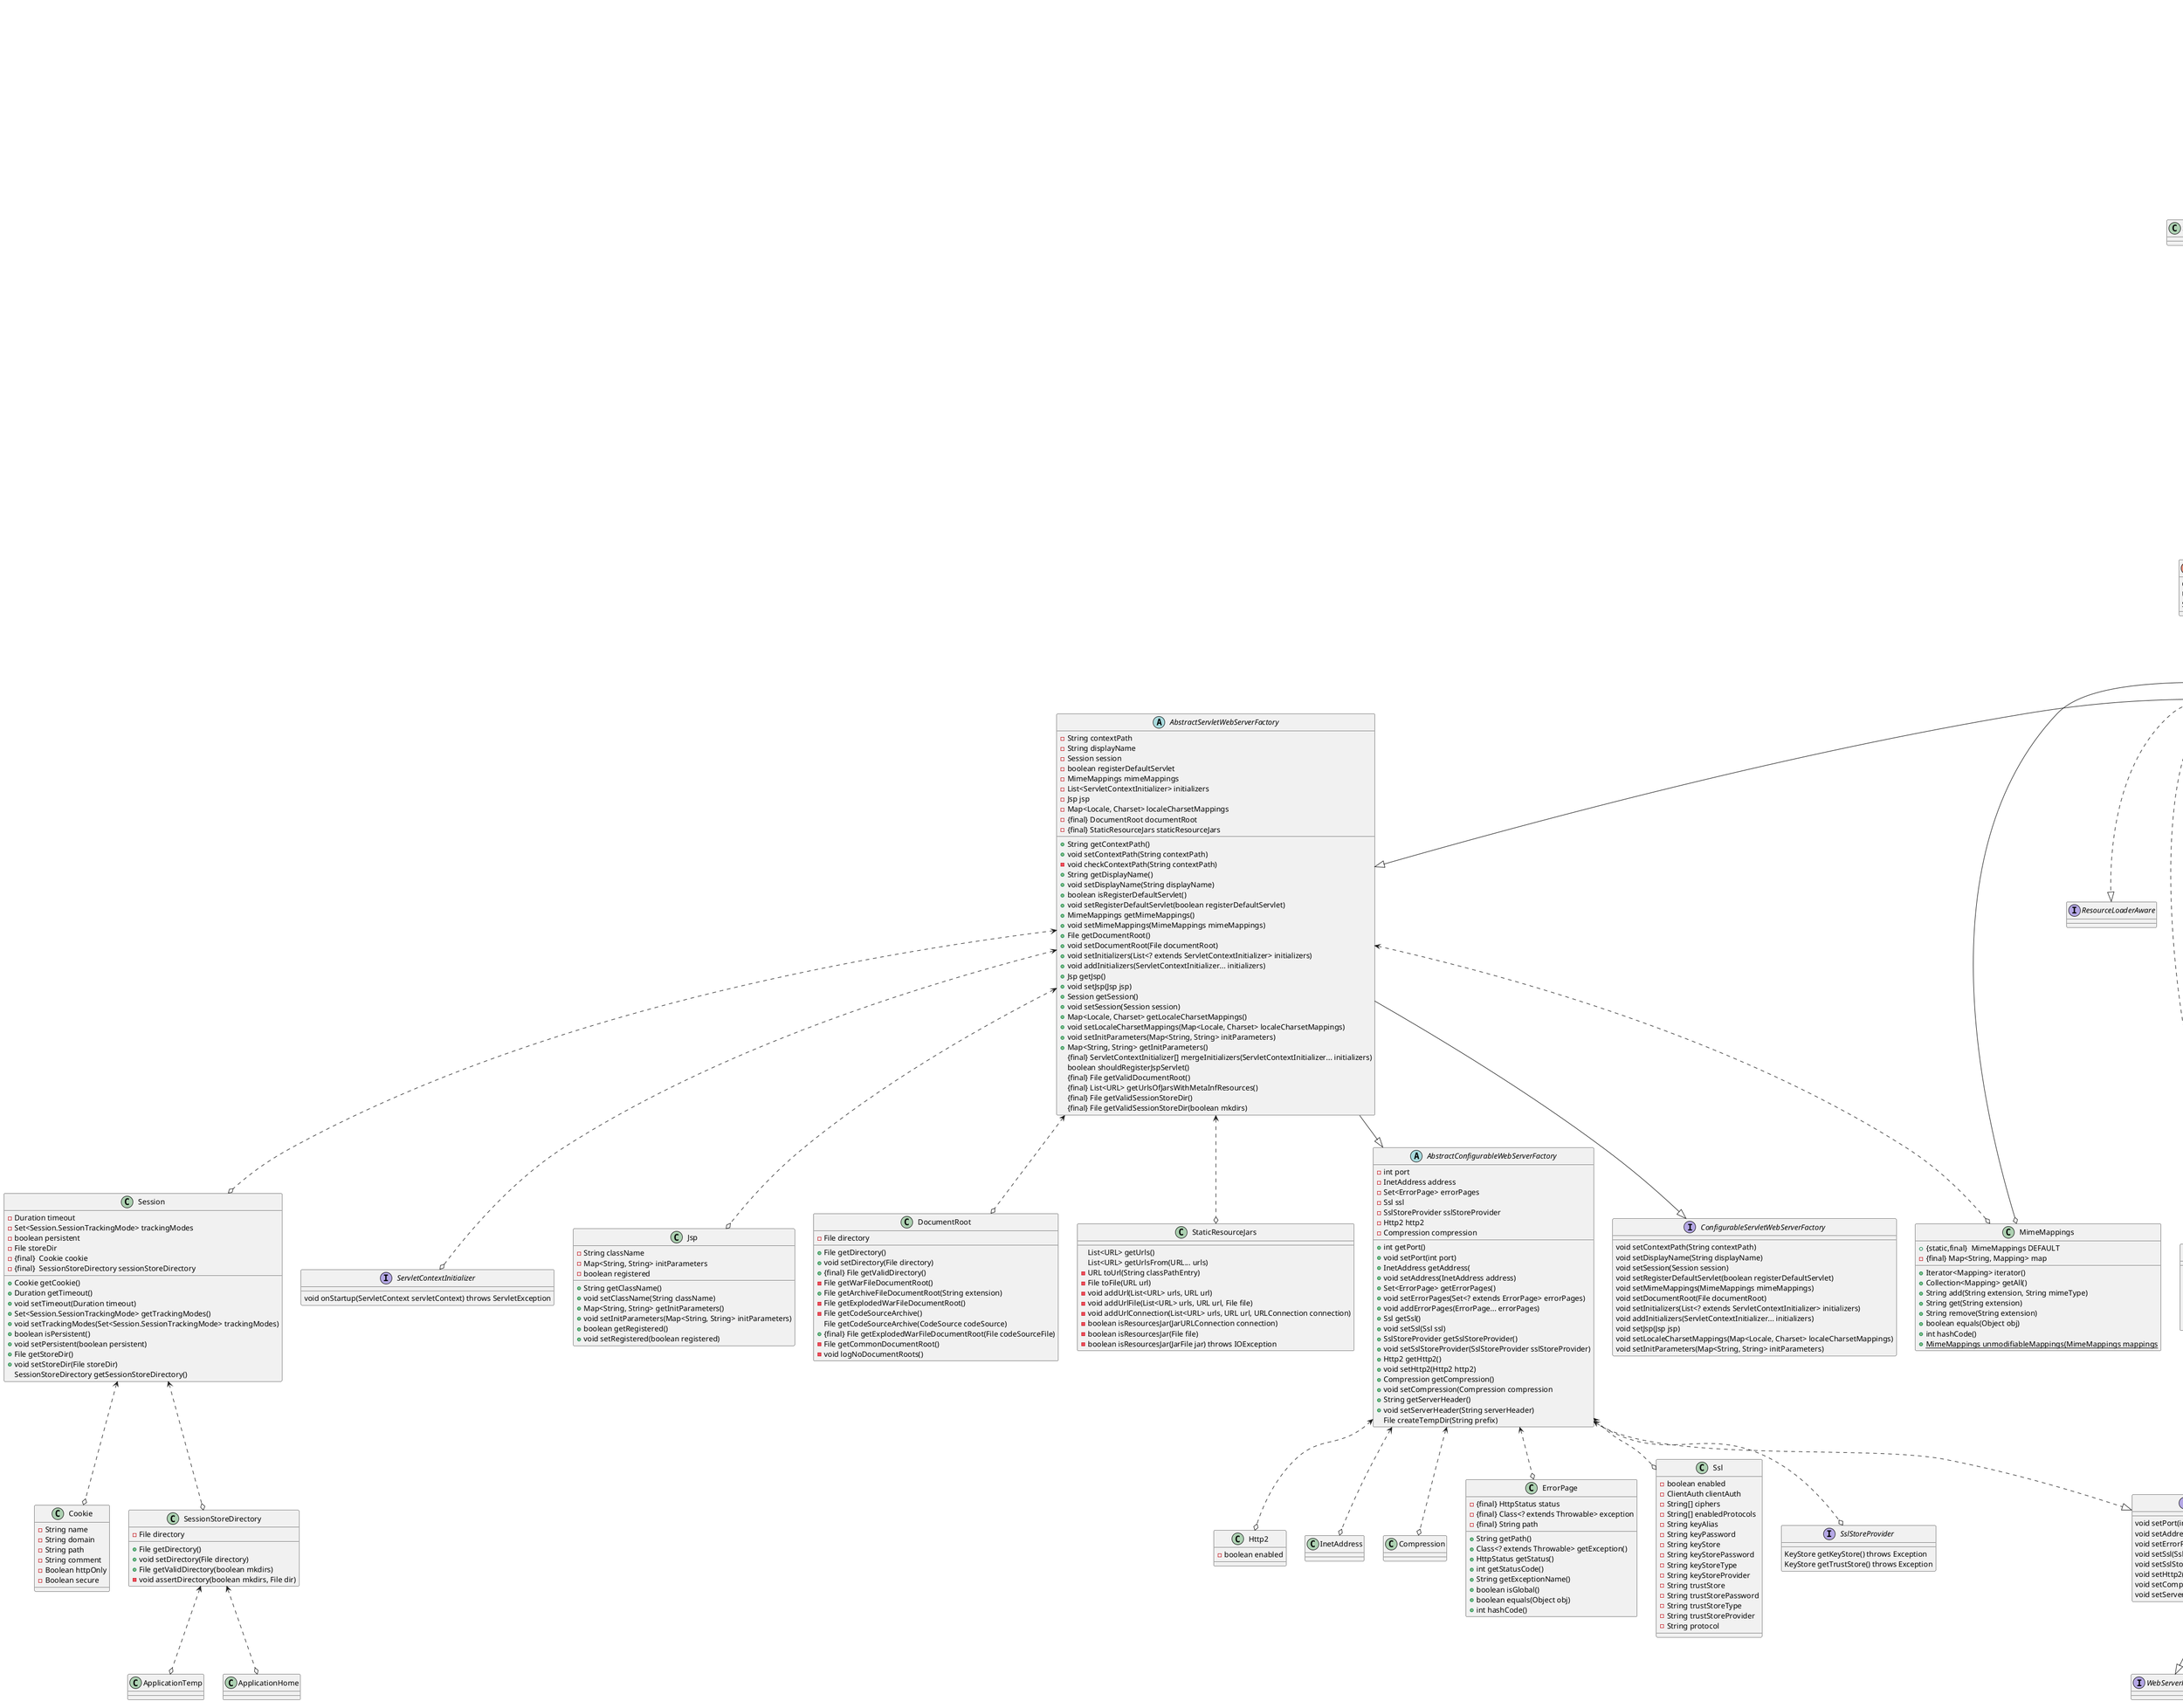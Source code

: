 @startuml

class TomcatServletWebServerFactory{
    - {static,final} Charset DEFAULT_CHARSET
    - {static,final} Set<Class<?>> NO_CLASSES
    + {static,final} String DEFAULT_PROTOCOL
    - File baseDirectory
    - List<Valve> engineValves
    - List<Valve> contextValves
    - List<LifecycleListener> contextLifecycleListeners
    - List<TomcatContextCustomizer> tomcatContextCustomizers
    - List<TomcatConnectorCustomizer> tomcatConnectorCustomizers
    - List<Connector> additionalTomcatConnectors
    - ResourceLoader resourceLoader
    - String protocol
    - Set<String> tldSkipPatterns
    - Charset uriEncoding
    - int backgroundProcessorDelay
    + WebServer getWebServer(ServletContextInitializer... initializers);
}
abstract class AbstractServletWebServerFactory{
    - String contextPath
    - String displayName
    - Session session
    - boolean registerDefaultServlet
    - MimeMappings mimeMappings
    - List<ServletContextInitializer> initializers
    - Jsp jsp
    - Map<Locale, Charset> localeCharsetMappings
    - {final} DocumentRoot documentRoot
    - {final} StaticResourceJars staticResourceJars
    + String getContextPath()
    + void setContextPath(String contextPath)
    - void checkContextPath(String contextPath)
    + String getDisplayName()
    + void setDisplayName(String displayName)
    + boolean isRegisterDefaultServlet()
    + void setRegisterDefaultServlet(boolean registerDefaultServlet)
    + MimeMappings getMimeMappings()
    + void setMimeMappings(MimeMappings mimeMappings)
    + File getDocumentRoot()
    + void setDocumentRoot(File documentRoot)
    + void setInitializers(List<? extends ServletContextInitializer> initializers)
    + void addInitializers(ServletContextInitializer... initializers)
    + Jsp getJsp()
    + void setJsp(Jsp jsp)
    + Session getSession()
    + void setSession(Session session)
    + Map<Locale, Charset> getLocaleCharsetMappings()
    + void setLocaleCharsetMappings(Map<Locale, Charset> localeCharsetMappings)
    + void setInitParameters(Map<String, String> initParameters)
    + Map<String, String> getInitParameters()
      {final} ServletContextInitializer[] mergeInitializers(ServletContextInitializer... initializers)
      boolean shouldRegisterJspServlet()
      {final} File getValidDocumentRoot()
      {final} List<URL> getUrlsOfJarsWithMetaInfResources()
      {final} File getValidSessionStoreDir()
      {final} File getValidSessionStoreDir(boolean mkdirs)
}
class SessionConfiguringInitializer{

}
abstract class AbstractConfigurableWebServerFactory{
  - int port
  - InetAddress address
  - Set<ErrorPage> errorPages
  - Ssl ssl
  - SslStoreProvider sslStoreProvider
  - Http2 http2
  - Compression compression
  + int getPort()
  + void setPort(int port)
  + InetAddress getAddress(
  + void setAddress(InetAddress address)
  + Set<ErrorPage> getErrorPages()
  + void setErrorPages(Set<? extends ErrorPage> errorPages)
  + void addErrorPages(ErrorPage... errorPages)
  + Ssl getSsl()
  + void setSsl(Ssl ssl)
  + SslStoreProvider getSslStoreProvider()
  + void setSslStoreProvider(SslStoreProvider sslStoreProvider)
  + Http2 getHttp2()
  + void setHttp2(Http2 http2)
  + Compression getCompression()
  + void setCompression(Compression compression
  + String getServerHeader()
  + void setServerHeader(String serverHeader)
    File createTempDir(String prefix)
}
interface ConfigurableTomcatWebServerFactory{
    void setBaseDirectory(File baseDirectory)
    void setBackgroundProcessorDelay(int delay)
    void addEngineValves(Valve... engineValves)
    void addConnectorCustomizers(TomcatConnectorCustomizer... tomcatConnectorCustomizers)
    void addContextCustomizers(TomcatContextCustomizer... tomcatContextCustomizers)
    void setUriEncoding(Charset uriEncoding)
}
interface ResourceLoaderAware{
}
interface ConfigurableServletWebServerFactory{
     void setContextPath(String contextPath)
     void setDisplayName(String displayName)
     void setSession(Session session)
     void setRegisterDefaultServlet(boolean registerDefaultServlet)
     void setMimeMappings(MimeMappings mimeMappings)
     void setDocumentRoot(File documentRoot)
     void setInitializers(List<? extends ServletContextInitializer> initializers)
     void addInitializers(ServletContextInitializer... initializers)
     void setJsp(Jsp jsp)
     void setLocaleCharsetMappings(Map<Locale, Charset> localeCharsetMappings)
     void setInitParameters(Map<String, String> initParameters)
}
interface ConfigurableWebServerFactory{
  void setPort(int port)
  void setAddress(InetAddress address)
  void setErrorPages(Set<? extends ErrorPage> errorPages)
  void setSsl(Ssl ssl)
  void setSslStoreProvider(SslStoreProvider sslStoreProvider)
  void setHttp2(Http2 http2)
  void setCompression(Compression compression)
  void setServerHeader(String serverHeader)
}
interface ServletWebServerFactory{
  WebServer getWebServer(ServletContextInitializer... initializers)
}
interface WebServerFactory{
}
interface ErrorPageRegistry{
  void addErrorPages(ErrorPage... errorPages)
}
class ErrorPage{
  - {final} HttpStatus status
  - {final} Class<? extends Throwable> exception
  - {final} String path
  + String getPath()
  + Class<? extends Throwable> getException()
  + HttpStatus getStatus()
  + int getStatusCode()
  + String getExceptionName()
  + boolean isGlobal()
  + boolean equals(Object obj)
  + int hashCode()
}
class Ssl{
  - boolean enabled
  - ClientAuth clientAuth
  - String[] ciphers
  - String[] enabledProtocols
  - String keyAlias
  - String keyPassword
  - String keyStore
  - String keyStorePassword
  - String keyStoreType
  - String keyStoreProvider
  - String trustStore
  - String trustStorePassword
  - String trustStoreType
  - String trustStoreProvider
  - String protocol
}
interface SslStoreProvider{
 KeyStore getKeyStore() throws Exception
 KeyStore getTrustStore() throws Exception
}
class Http2{
  - boolean enabled
}
class Session{
  - Duration timeout
  - Set<Session.SessionTrackingMode> trackingModes
  - boolean persistent
  - File storeDir
  - {final}  Cookie cookie
  - {final}  SessionStoreDirectory sessionStoreDirectory
  + Cookie getCookie()
  + Duration getTimeout()
  + void setTimeout(Duration timeout)
  + Set<Session.SessionTrackingMode> getTrackingModes()
  + void setTrackingModes(Set<Session.SessionTrackingMode> trackingModes)
  + boolean isPersistent()
  + void setPersistent(boolean persistent)
  + File getStoreDir()
  + void setStoreDir(File storeDir)
    SessionStoreDirectory getSessionStoreDirectory()
}
class Cookie{
  - String name
  - String domain
  - String path
  - String comment
  - Boolean httpOnly
  - Boolean secure
}
enum SessionTrackingMode{
   COOKIE
   URL
   SSL
}
class SessionStoreDirectory{
  - File directory
  + File getDirectory()
  + void setDirectory(File directory)
  + File getValidDirectory(boolean mkdirs)
  - void assertDirectory(boolean mkdirs, File dir)
}
class MimeMappings{
  + {static,final}  MimeMappings DEFAULT
  - {final} Map<String, Mapping> map
  + Iterator<Mapping> iterator()
  + Collection<Mapping> getAll()
  + String add(String extension, String mimeType)
  + String get(String extension)
  + String remove(String extension)
  + boolean equals(Object obj)
  + int hashCode()
  + {static} MimeMappings unmodifiableMappings(MimeMappings mappings
}
class Mapping{
  - {final} String extension
  - {final} String mimeType
}
interface ServletContextInitializer{
    void onStartup(ServletContext servletContext) throws ServletException
}
class Jsp{
  - String className
  - Map<String, String> initParameters
  - boolean registered
  + String getClassName()
  + void setClassName(String className)
  + Map<String, String> getInitParameters()
  + void setInitParameters(Map<String, String> initParameters)
  + boolean getRegistered()
  + void setRegistered(boolean registered)
}
class DocumentRoot{
    - File directory
    + File getDirectory()
    + void setDirectory(File directory)
    + {final} File getValidDirectory()
    - File getWarFileDocumentRoot()
    + File getArchiveFileDocumentRoot(String extension)
    - File getExplodedWarFileDocumentRoot()
    - File getCodeSourceArchive()
      File getCodeSourceArchive(CodeSource codeSource)
    + {final} File getExplodedWarFileDocumentRoot(File codeSourceFile)
    - File getCommonDocumentRoot()
    - void logNoDocumentRoots()
}
class StaticResourceJars{
      List<URL> getUrls()
      List<URL> getUrlsFrom(URL... urls)
    - URL toUrl(String classPathEntry)
    - File toFile(URL url)
    - void addUrl(List<URL> urls, URL url)
    - void addUrlFile(List<URL> urls, URL url, File file)
    - void addUrlConnection(List<URL> urls, URL url, URLConnection connection)
    - boolean isResourcesJar(JarURLConnection connection)
    - boolean isResourcesJar(File file)
    - boolean isResourcesJar(JarFile jar) throws IOException
}
TomcatServletWebServerFactory --|>AbstractServletWebServerFactory
TomcatServletWebServerFactory ..|> ConfigurableTomcatWebServerFactory
TomcatServletWebServerFactory ..|> ResourceLoaderAware
ConfigurableTomcatWebServerFactory --|>ConfigurableWebServerFactory
ConfigurableWebServerFactory --|>WebServerFactory
ConfigurableWebServerFactory --|>ErrorPageRegistry
AbstractServletWebServerFactory --|>AbstractConfigurableWebServerFactory
AbstractServletWebServerFactory --|>ConfigurableServletWebServerFactory
AbstractConfigurableWebServerFactory ..|>ConfigurableWebServerFactory
AbstractConfigurableWebServerFactory <..o InetAddress
AbstractConfigurableWebServerFactory <..o ErrorPage
AbstractConfigurableWebServerFactory <..o Ssl
AbstractConfigurableWebServerFactory <..o SslStoreProvider
AbstractConfigurableWebServerFactory <..o Http2
AbstractConfigurableWebServerFactory <..o Compression
AbstractServletWebServerFactory <..o Session
AbstractServletWebServerFactory <..o MimeMappings
AbstractServletWebServerFactory <..o ServletContextInitializer
AbstractServletWebServerFactory <..o Jsp
AbstractServletWebServerFactory <..o DocumentRoot
AbstractServletWebServerFactory <..o StaticResourceJars
Session <..o Cookie
Session <..o SessionStoreDirectory
SessionStoreDirectory <..o ApplicationTemp
SessionStoreDirectory <..o ApplicationHome
TomcatServletWebServerFactory <--o Tomcat
note top of TomcatServletWebServerFactory
配置tomcat 步骤
1.设置TOMCAT的基本目录
2.配置连接器
 2.1配置好连接的协议
 2.2 定制化连接器
   2.2.1 设置连接器端口
   2.2.2 判断是否有服务器首部 连接地址 URL编码集
   2.2.3 设置 绑定延时初始化  SSL 和 TomcatConnectorCustomizer
3.设置端口非延时
4.配置引擎
 4.1 设置执行的延时
 4.2 配置引擎的值
5.准备好上线文
 5.1 验证并且获取到当然的ROOT目录
 5.2 创建好TomcatEmbeddedContext 并且设置资源目录
 5.3 设置好上下文的名字 设置好展示名
 5.4 设置好上下文路径
 5.5 设置好文档目录 和配置不需要WEB.xml的监听器 FixContextListener
 5.6 设置上下文的类加载器
 5.7 设置注册默认映射 将添加的默认映射添加到隐身中
 5.8 配置好 非使用用户相关重定向
 5.9 配置tld skip
   5.9.1 使用 StandardJarScanFilter 来过滤
 5.10 配置上下文的类加载器
 5.11 配置好默认Servlet的设置
   5.11.1   设置DefaultServlet 将映射到/ 并且设置启动参数 使用 org.apache.catalina.servlets.DefaultServlet类
 5.12 配置JSP的servlect  或者jsp的类与初始化参数 添加 *.jsp 与*.jspx的映射
 5.13 添加静态资源监听器
 5.14 合并ServletContextInitializer  //这个是AbstractServletWebServerFactory
   5.14.1 先配置初始化的上下文参数
   5.14.2 设置SESSION
   5.14.3 设置好请求的初始化器 在设置好默认配置的初始化器
 5.15将上下文加入到端口中
 5.16 开始配置上下文
   5.16.1 创建这TomcatStarter 并且添加入ServletContextInitializer
   5.16.2 添加入 TomcatStarter 并且设置FailCtxIfServletStartFails属性
   5.16.3 配置上创建这TomcatStarter到上下文中
   5.16.4 配置上下文的声明周期监听器
   5.16.5 配置好上下文的值
   5.16.7 使用TomcatErrorPage 配置错误页
   5.16.8 配置好最小映射 配置上下文的SESSION
     5.16.8.1 配置SESSION超时时间
     5.16.8.2 配置COKKILE 是否HTTPONLY
     5.18,8.3 是否SESSION初始化 如果是配置manager 配置configurePersistSession
       5.16.8.3.1 设置好SESSION目录
   5.16.9 如果不存在则添加监听器 DisablePersistSessionListener
 5.17 后置处理上下文在所以配置都完成之后
6.返回一个TomcatWebServer
end note
TomcatServletWebServerFactory <--o Tomcat
TomcatServletWebServerFactory <--o Connector
TomcatServletWebServerFactory <--o TomcatConnectorCustomizer
TomcatServletWebServerFactory <--o Valve
TomcatServletWebServerFactory <--o LoaderHidingResourceRoot
TomcatServletWebServerFactory <--o TomcatEmbeddedContext
TomcatServletWebServerFactory <--o StandardJarScanFilter
TomcatServletWebServerFactory <--o DefaultServlet
TomcatServletWebServerFactory <--o StaticResourceConfigurer
TomcatServletWebServerFactory <--o TomcatStarter
TomcatServletWebServerFactory <--o LifecycleListener
TomcatServletWebServerFactory <--o FixContextListener
TomcatServletWebServerFactory <--o TomcatErrorPage
TomcatServletWebServerFactory <--o MimeMappings
TomcatServletWebServerFactory <--o StandardManager
TomcatServletWebServerFactory <--o DisablePersistSessionListener
TomcatServletWebServerFactory <--o TomcatWebServer

@enduml